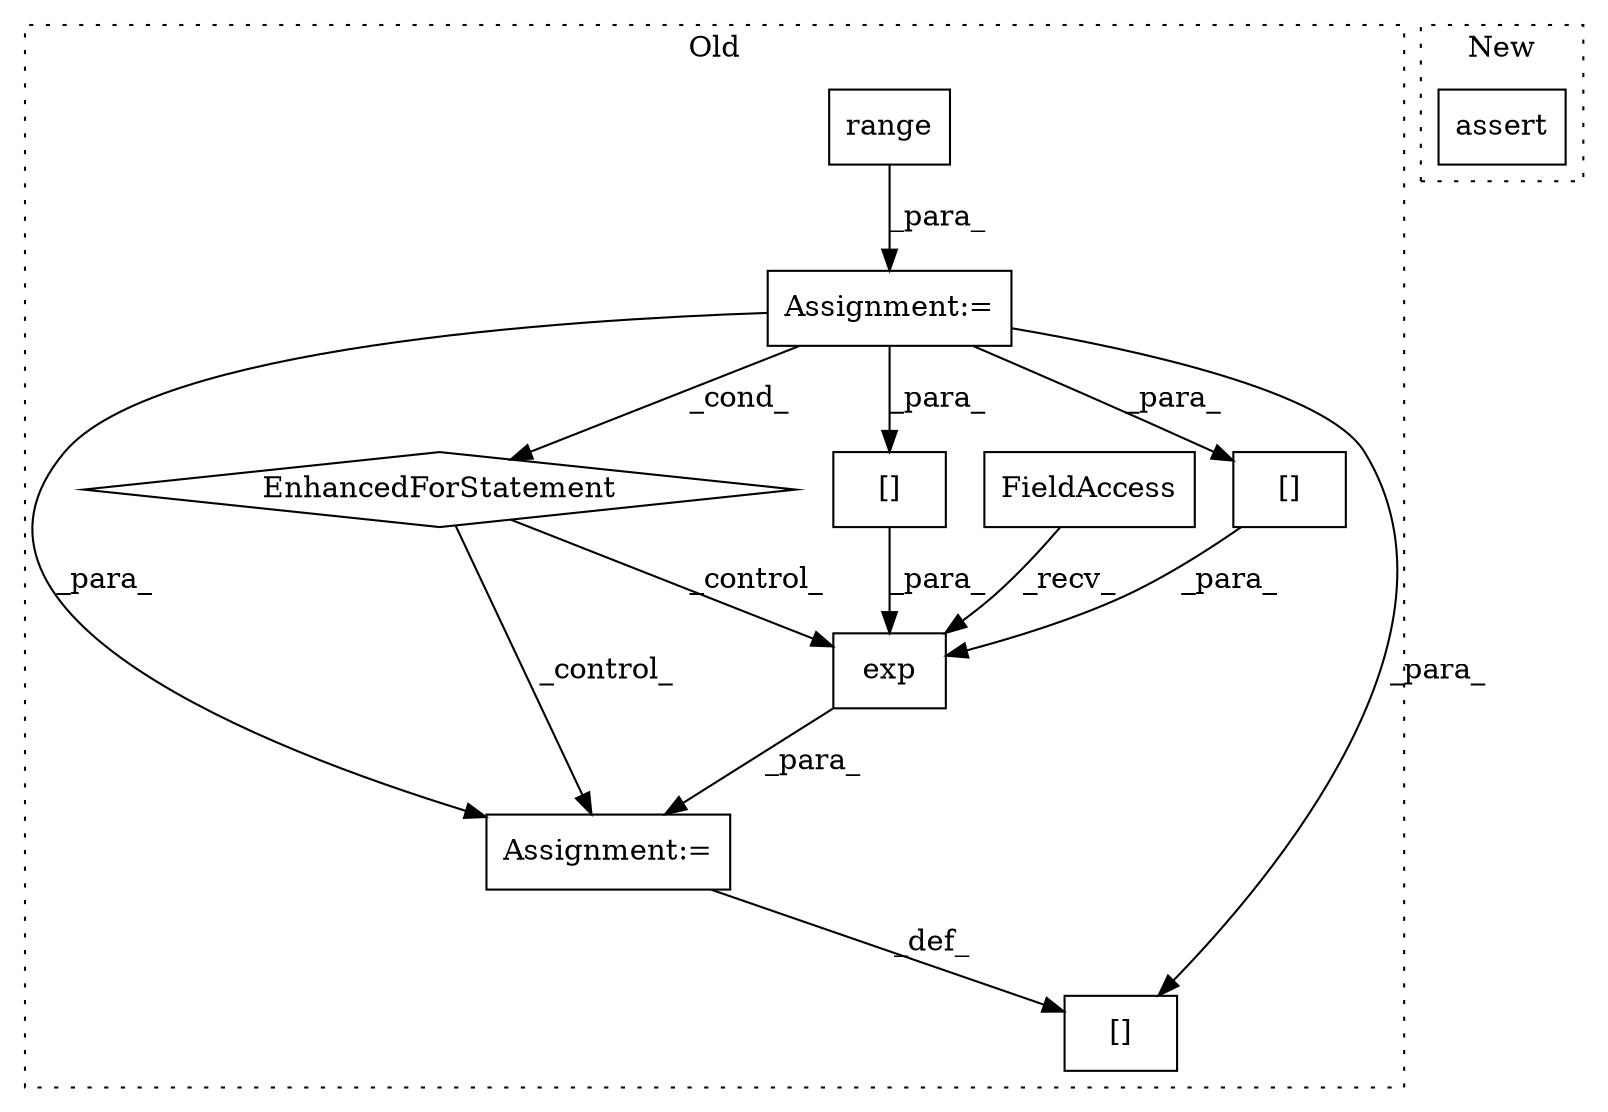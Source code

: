 digraph G {
subgraph cluster0 {
1 [label="exp" a="32" s="7141,7180" l="4,1" shape="box"];
3 [label="Assignment:=" a="7" s="7128" l="1" shape="box"];
4 [label="EnhancedForStatement" a="70" s="7030,7107" l="53,2" shape="diamond"];
5 [label="[]" a="2" s="7117,7127" l="9,1" shape="box"];
6 [label="FieldAccess" a="22" s="7129" l="11" shape="box"];
7 [label="[]" a="2" s="7164,7179" l="14,1" shape="box"];
8 [label="range" a="32" s="7091,7106" l="6,1" shape="box"];
9 [label="[]" a="2" s="7145,7162" l="16,1" shape="box"];
10 [label="Assignment:=" a="7" s="7030,7107" l="53,2" shape="box"];
label = "Old";
style="dotted";
}
subgraph cluster1 {
2 [label="assert" a="32" s="6477,6512" l="17,1" shape="box"];
label = "New";
style="dotted";
}
1 -> 3 [label="_para_"];
3 -> 5 [label="_def_"];
4 -> 1 [label="_control_"];
4 -> 3 [label="_control_"];
6 -> 1 [label="_recv_"];
7 -> 1 [label="_para_"];
8 -> 10 [label="_para_"];
9 -> 1 [label="_para_"];
10 -> 3 [label="_para_"];
10 -> 7 [label="_para_"];
10 -> 9 [label="_para_"];
10 -> 4 [label="_cond_"];
10 -> 5 [label="_para_"];
}
